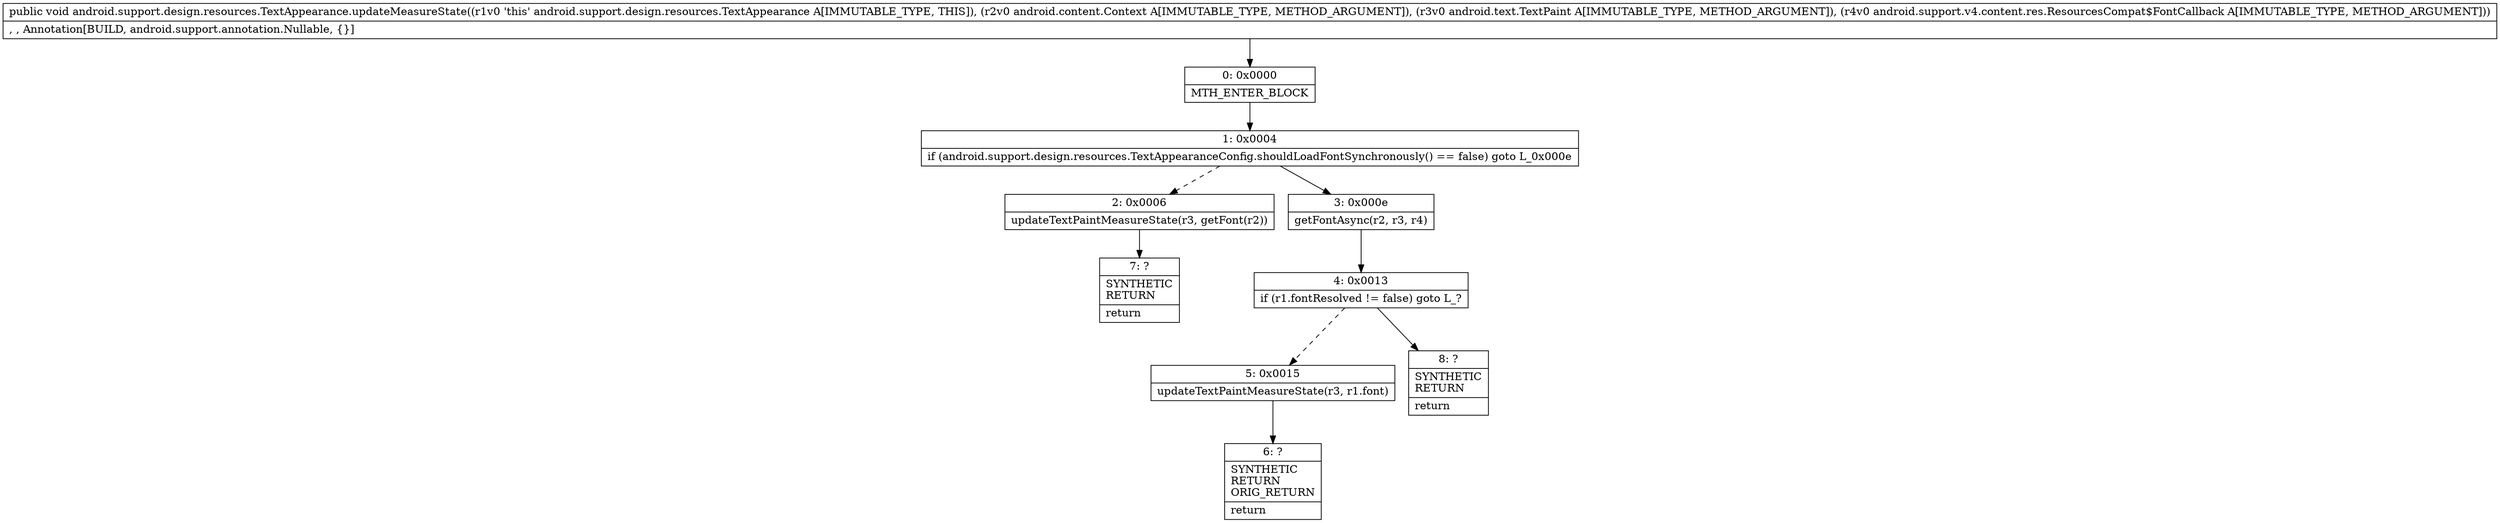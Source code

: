 digraph "CFG forandroid.support.design.resources.TextAppearance.updateMeasureState(Landroid\/content\/Context;Landroid\/text\/TextPaint;Landroid\/support\/v4\/content\/res\/ResourcesCompat$FontCallback;)V" {
Node_0 [shape=record,label="{0\:\ 0x0000|MTH_ENTER_BLOCK\l}"];
Node_1 [shape=record,label="{1\:\ 0x0004|if (android.support.design.resources.TextAppearanceConfig.shouldLoadFontSynchronously() == false) goto L_0x000e\l}"];
Node_2 [shape=record,label="{2\:\ 0x0006|updateTextPaintMeasureState(r3, getFont(r2))\l}"];
Node_3 [shape=record,label="{3\:\ 0x000e|getFontAsync(r2, r3, r4)\l}"];
Node_4 [shape=record,label="{4\:\ 0x0013|if (r1.fontResolved != false) goto L_?\l}"];
Node_5 [shape=record,label="{5\:\ 0x0015|updateTextPaintMeasureState(r3, r1.font)\l}"];
Node_6 [shape=record,label="{6\:\ ?|SYNTHETIC\lRETURN\lORIG_RETURN\l|return\l}"];
Node_7 [shape=record,label="{7\:\ ?|SYNTHETIC\lRETURN\l|return\l}"];
Node_8 [shape=record,label="{8\:\ ?|SYNTHETIC\lRETURN\l|return\l}"];
MethodNode[shape=record,label="{public void android.support.design.resources.TextAppearance.updateMeasureState((r1v0 'this' android.support.design.resources.TextAppearance A[IMMUTABLE_TYPE, THIS]), (r2v0 android.content.Context A[IMMUTABLE_TYPE, METHOD_ARGUMENT]), (r3v0 android.text.TextPaint A[IMMUTABLE_TYPE, METHOD_ARGUMENT]), (r4v0 android.support.v4.content.res.ResourcesCompat$FontCallback A[IMMUTABLE_TYPE, METHOD_ARGUMENT]))  | , , Annotation[BUILD, android.support.annotation.Nullable, \{\}]\l}"];
MethodNode -> Node_0;
Node_0 -> Node_1;
Node_1 -> Node_2[style=dashed];
Node_1 -> Node_3;
Node_2 -> Node_7;
Node_3 -> Node_4;
Node_4 -> Node_5[style=dashed];
Node_4 -> Node_8;
Node_5 -> Node_6;
}

